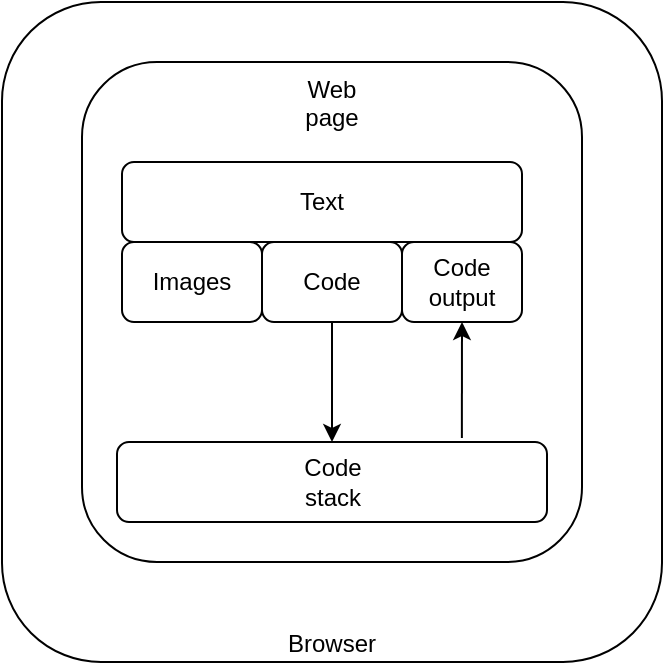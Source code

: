 <?xml version="1.0" encoding="UTF-8"?>
<mxGraphModel dx="946" dy="646" grid="1" gridSize="10" guides="1" tooltips="1" connect="1" arrows="1" fold="1" page="1" pageScale="1" pageWidth="827" pageHeight="1169" math="0" shadow="0"><root><mxCell id="0"/><mxCell id="1" parent="0"/><mxCell id="S7b17ldGBS2ISqcE6Jym-1" value="Browser" style="rounded=1;whiteSpace=wrap;html=1;verticalAlign=bottom;" parent="1" vertex="1"><mxGeometry x="20" y="20" width="330" height="330" as="geometry"/></mxCell><mxCell id="S7b17ldGBS2ISqcE6Jym-2" value="Web&lt;br&gt;page&lt;br&gt;" style="rounded=1;whiteSpace=wrap;html=1;verticalAlign=top;" parent="1" vertex="1"><mxGeometry x="60" y="50" width="250" height="250" as="geometry"/></mxCell><mxCell id="S7b17ldGBS2ISqcE6Jym-3" value="Code&lt;br&gt;stack&lt;br&gt;" style="rounded=1;whiteSpace=wrap;html=1;" parent="1" vertex="1"><mxGeometry x="77.5" y="240" width="215" height="40" as="geometry"/></mxCell><mxCell id="S7b17ldGBS2ISqcE6Jym-6" value="Text" style="rounded=1;whiteSpace=wrap;html=1;" parent="1" vertex="1"><mxGeometry x="80" y="100" width="200" height="40" as="geometry"/></mxCell><mxCell id="S7b17ldGBS2ISqcE6Jym-4" value="Code" style="rounded=1;whiteSpace=wrap;html=1;" parent="1" vertex="1"><mxGeometry x="150" y="140" width="70" height="40" as="geometry"/></mxCell><mxCell id="S7b17ldGBS2ISqcE6Jym-5" value="Code&lt;br&gt;output&lt;br&gt;" style="rounded=1;whiteSpace=wrap;html=1;" parent="1" vertex="1"><mxGeometry x="220" y="140" width="60" height="40" as="geometry"/></mxCell><mxCell id="S7b17ldGBS2ISqcE6Jym-7" value="Images" style="rounded=1;whiteSpace=wrap;html=1;" parent="1" vertex="1"><mxGeometry x="80" y="140" width="70" height="40" as="geometry"/></mxCell><mxCell id="S7b17ldGBS2ISqcE6Jym-8" value="" style="endArrow=classic;html=1;entryX=0.5;entryY=0;entryDx=0;entryDy=0;exitX=0.5;exitY=1;exitDx=0;exitDy=0;" parent="1" source="S7b17ldGBS2ISqcE6Jym-4" target="S7b17ldGBS2ISqcE6Jym-3" edge="1"><mxGeometry width="50" height="50" relative="1" as="geometry"><mxPoint x="20" y="420" as="sourcePoint"/><mxPoint x="70" y="370" as="targetPoint"/></mxGeometry></mxCell><mxCell id="S7b17ldGBS2ISqcE6Jym-9" value="" style="endArrow=classic;html=1;entryX=0.5;entryY=1;entryDx=0;entryDy=0;exitX=0.802;exitY=-0.05;exitDx=0;exitDy=0;exitPerimeter=0;" parent="1" source="S7b17ldGBS2ISqcE6Jym-3" target="S7b17ldGBS2ISqcE6Jym-5" edge="1"><mxGeometry width="50" height="50" relative="1" as="geometry"><mxPoint x="20" y="420" as="sourcePoint"/><mxPoint x="70" y="370" as="targetPoint"/></mxGeometry></mxCell></root></mxGraphModel>
